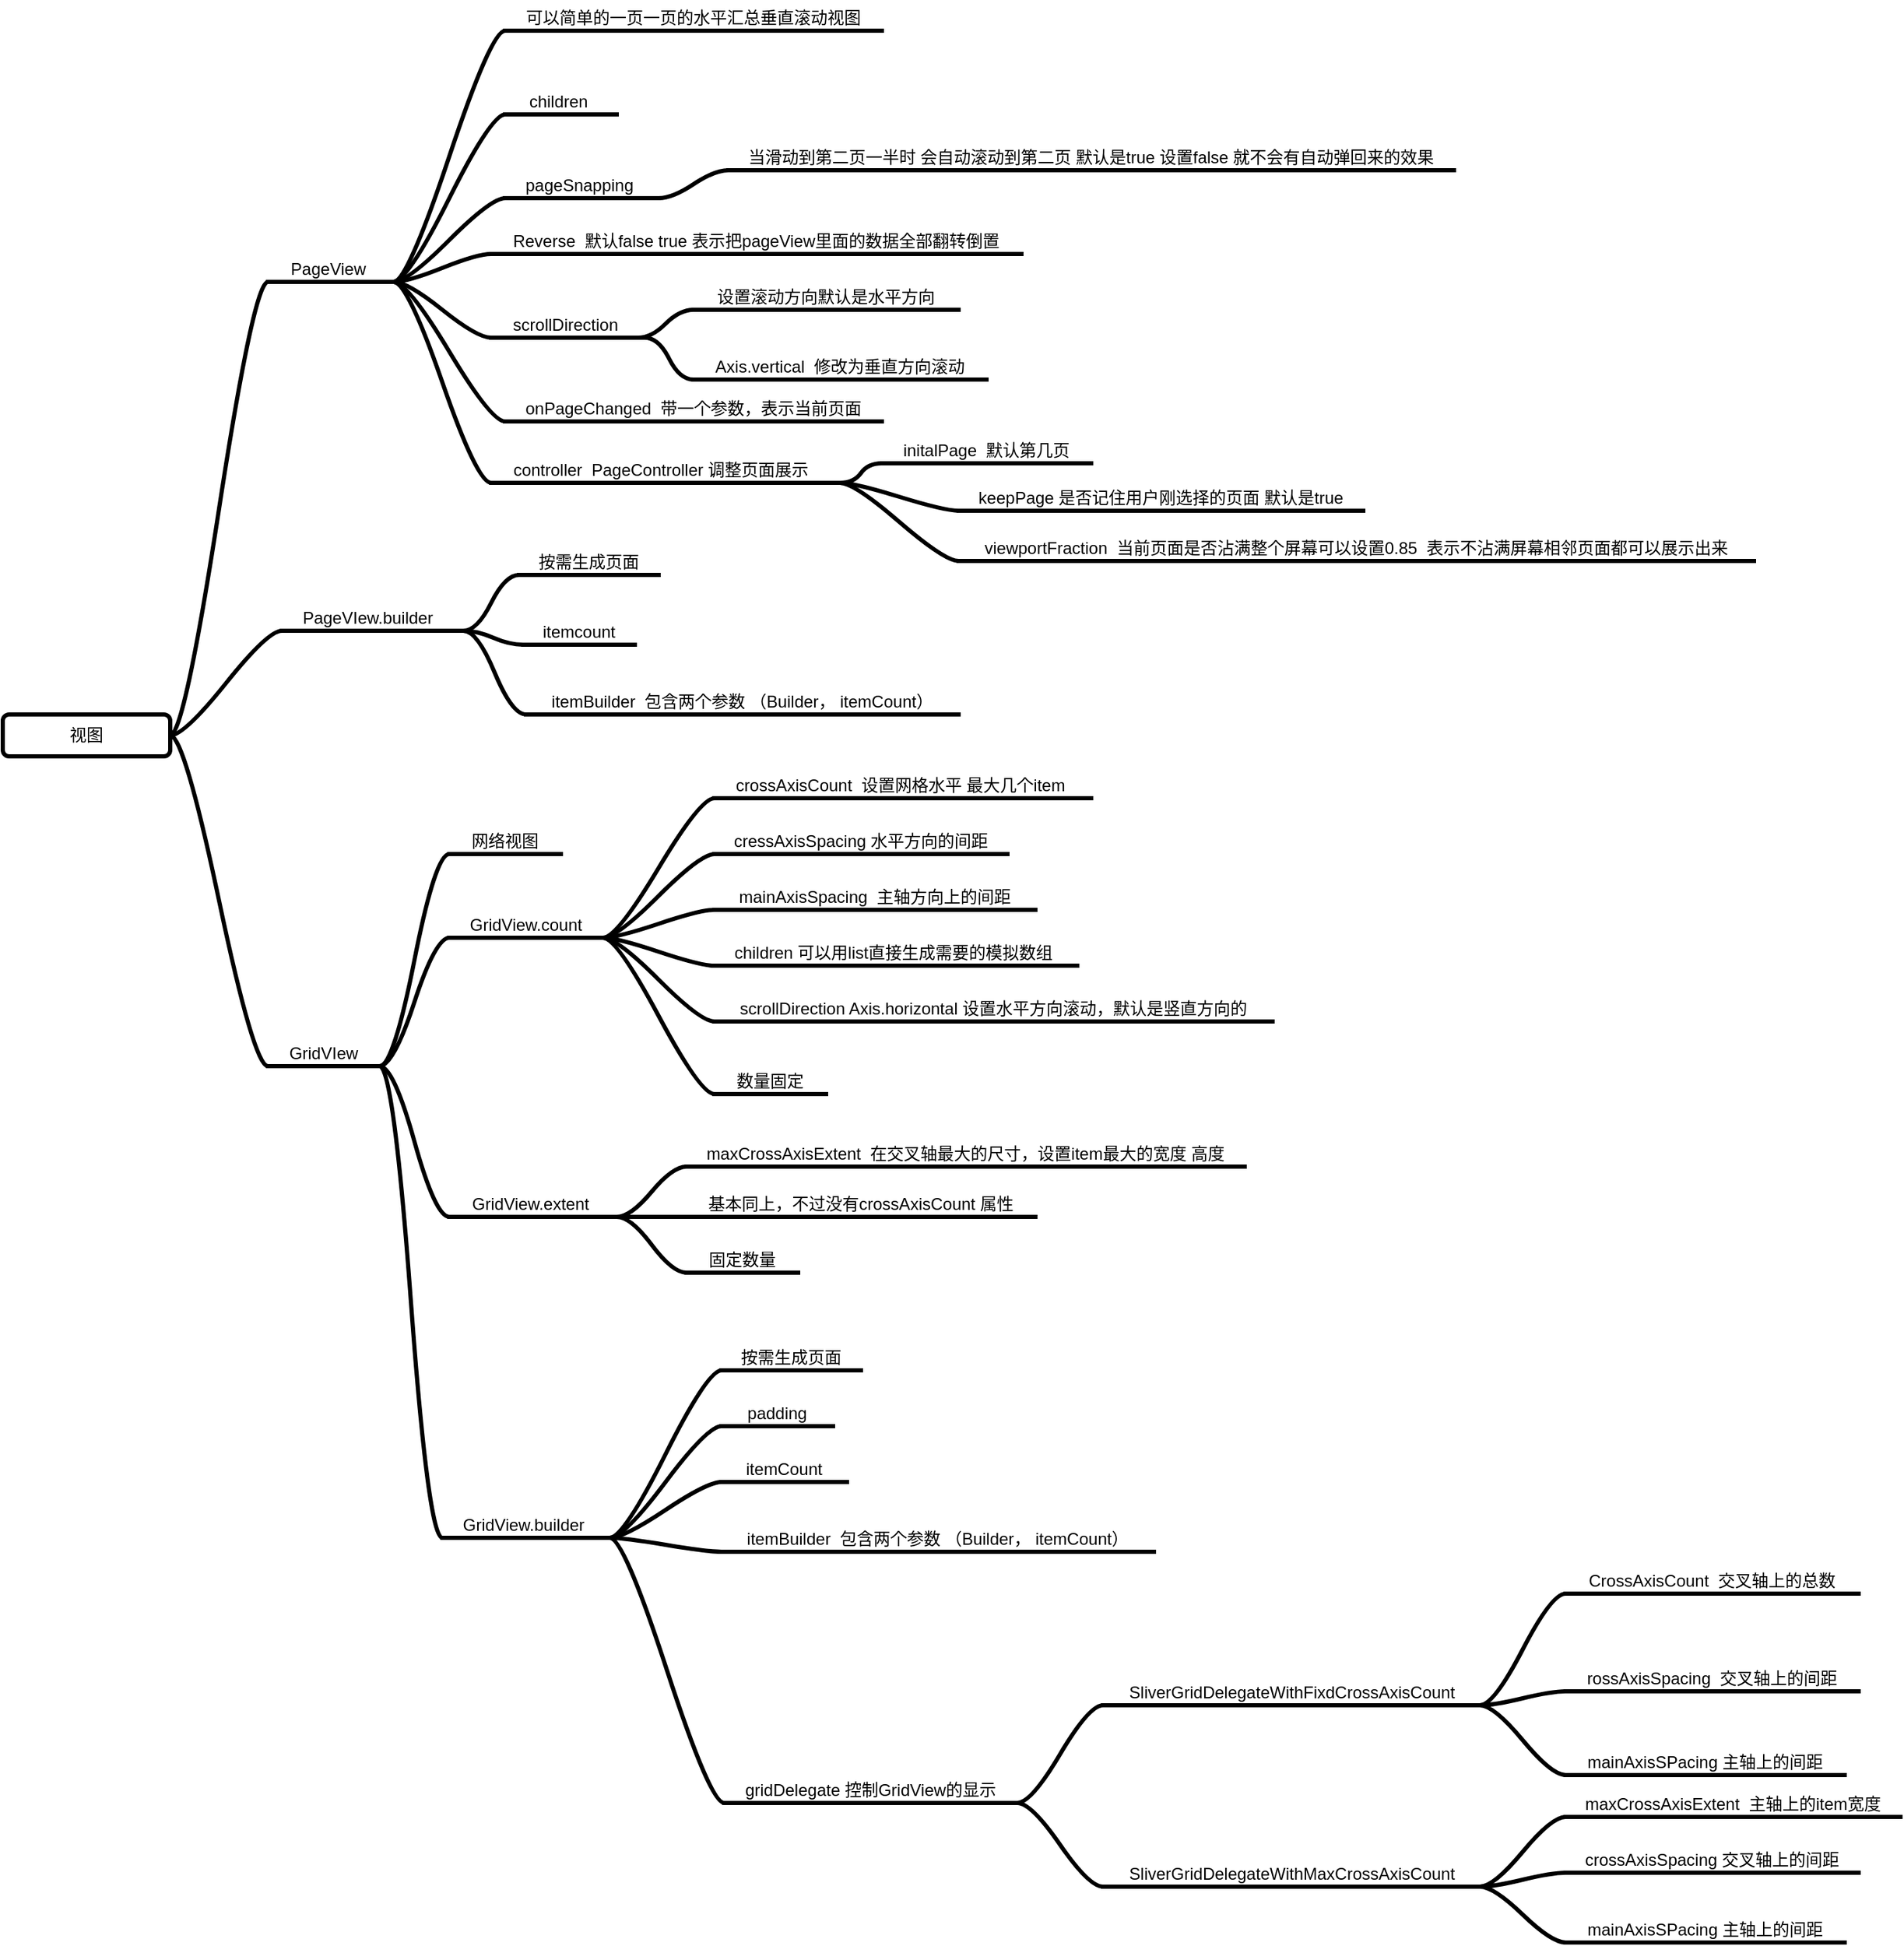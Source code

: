 <mxfile version="11.3.0" type="device" pages="1"><diagram id="QxEwaas4gCNABGTsim_r" name="第 1 页"><mxGraphModel dx="772" dy="566" grid="1" gridSize="10" guides="1" tooltips="1" connect="1" arrows="1" fold="1" page="1" pageScale="1" pageWidth="827" pageHeight="1169" math="0" shadow="0"><root><mxCell id="0"/><mxCell id="1" parent="0"/><mxCell id="By_HrOkQDLxrkVYvBaQI-1" value="视图" style="rounded=1;whiteSpace=wrap;html=1;strokeWidth=3;" vertex="1" parent="1"><mxGeometry x="40" y="760" width="120" height="30" as="geometry"/></mxCell><mxCell id="By_HrOkQDLxrkVYvBaQI-2" value="PageView&amp;nbsp;" style="whiteSpace=wrap;html=1;shape=partialRectangle;top=0;left=0;bottom=1;right=0;points=[[0,1],[1,1]];strokeColor=#000000;fillColor=none;align=center;verticalAlign=bottom;routingCenterY=0.5;snapToPoint=1;container=1;recursiveResize=0;autosize=1;treeFolding=1;treeMoving=1;strokeWidth=3;" vertex="1" parent="1"><mxGeometry x="230" y="430" width="90" height="20" as="geometry"/></mxCell><mxCell id="By_HrOkQDLxrkVYvBaQI-3" value="" style="edgeStyle=entityRelationEdgeStyle;startArrow=none;endArrow=none;segment=10;curved=1;exitX=1;exitY=0.5;exitDx=0;exitDy=0;strokeWidth=3;" edge="1" target="By_HrOkQDLxrkVYvBaQI-2" parent="1" source="By_HrOkQDLxrkVYvBaQI-1"><mxGeometry relative="1" as="geometry"><mxPoint x="190" y="560" as="sourcePoint"/></mxGeometry></mxCell><mxCell id="By_HrOkQDLxrkVYvBaQI-4" value="PageVIew.builder&amp;nbsp;&amp;nbsp;" style="whiteSpace=wrap;html=1;shape=partialRectangle;top=0;left=0;bottom=1;right=0;points=[[0,1],[1,1]];strokeColor=#000000;fillColor=none;align=center;verticalAlign=bottom;routingCenterY=0.5;snapToPoint=1;container=1;recursiveResize=0;autosize=1;treeFolding=1;treeMoving=1;strokeWidth=3;" vertex="1" parent="1"><mxGeometry x="240" y="680" width="130" height="20" as="geometry"/></mxCell><mxCell id="By_HrOkQDLxrkVYvBaQI-5" value="" style="edgeStyle=entityRelationEdgeStyle;startArrow=none;endArrow=none;segment=10;curved=1;exitX=1;exitY=0.5;exitDx=0;exitDy=0;strokeWidth=3;" edge="1" target="By_HrOkQDLxrkVYvBaQI-4" parent="1" source="By_HrOkQDLxrkVYvBaQI-1"><mxGeometry relative="1" as="geometry"><mxPoint x="190" y="624" as="sourcePoint"/></mxGeometry></mxCell><mxCell id="By_HrOkQDLxrkVYvBaQI-12" value="GridVIew" style="whiteSpace=wrap;html=1;shape=partialRectangle;top=0;left=0;bottom=1;right=0;points=[[0,1],[1,1]];strokeColor=#000000;fillColor=none;align=center;verticalAlign=bottom;routingCenterY=0.5;snapToPoint=1;container=1;recursiveResize=0;autosize=1;treeFolding=1;treeMoving=1;strokeWidth=3;" vertex="1" parent="1"><mxGeometry x="230" y="992" width="80" height="20" as="geometry"/></mxCell><mxCell id="By_HrOkQDLxrkVYvBaQI-13" value="" style="edgeStyle=entityRelationEdgeStyle;startArrow=none;endArrow=none;segment=10;curved=1;exitX=1;exitY=0.5;exitDx=0;exitDy=0;strokeWidth=3;" edge="1" target="By_HrOkQDLxrkVYvBaQI-12" parent="1" source="By_HrOkQDLxrkVYvBaQI-1"><mxGeometry relative="1" as="geometry"><mxPoint x="190" y="870" as="sourcePoint"/></mxGeometry></mxCell><mxCell id="By_HrOkQDLxrkVYvBaQI-18" value="可以简单的一页一页的水平汇总垂直滚动视图" style="whiteSpace=wrap;html=1;shape=partialRectangle;top=0;left=0;bottom=1;right=0;points=[[0,1],[1,1]];strokeColor=#000000;fillColor=none;align=center;verticalAlign=bottom;routingCenterY=0.5;snapToPoint=1;container=1;recursiveResize=0;autosize=1;treeFolding=1;treeMoving=1;strokeWidth=3;" vertex="1" parent="1"><mxGeometry x="400" y="250" width="270" height="20" as="geometry"/></mxCell><mxCell id="By_HrOkQDLxrkVYvBaQI-19" value="" style="edgeStyle=entityRelationEdgeStyle;startArrow=none;endArrow=none;segment=10;curved=1;exitX=1;exitY=1;exitDx=0;exitDy=0;strokeWidth=3;" edge="1" target="By_HrOkQDLxrkVYvBaQI-18" parent="1" source="By_HrOkQDLxrkVYvBaQI-2"><mxGeometry relative="1" as="geometry"><mxPoint x="360" y="290" as="sourcePoint"/></mxGeometry></mxCell><mxCell id="By_HrOkQDLxrkVYvBaQI-20" value="children&amp;nbsp;" style="whiteSpace=wrap;html=1;shape=partialRectangle;top=0;left=0;bottom=1;right=0;points=[[0,1],[1,1]];strokeColor=#000000;fillColor=none;align=center;verticalAlign=bottom;routingCenterY=0.5;snapToPoint=1;container=1;recursiveResize=0;autosize=1;treeFolding=1;treeMoving=1;strokeWidth=3;" vertex="1" parent="1"><mxGeometry x="400" y="310" width="80" height="20" as="geometry"/></mxCell><mxCell id="By_HrOkQDLxrkVYvBaQI-21" value="" style="edgeStyle=entityRelationEdgeStyle;startArrow=none;endArrow=none;segment=10;curved=1;exitX=1;exitY=1;exitDx=0;exitDy=0;strokeWidth=3;" edge="1" target="By_HrOkQDLxrkVYvBaQI-20" parent="1" source="By_HrOkQDLxrkVYvBaQI-2"><mxGeometry relative="1" as="geometry"><mxPoint x="360" y="350" as="sourcePoint"/></mxGeometry></mxCell><mxCell id="By_HrOkQDLxrkVYvBaQI-22" value="pageSnapping&amp;nbsp;" style="whiteSpace=wrap;html=1;shape=partialRectangle;top=0;left=0;bottom=1;right=0;points=[[0,1],[1,1]];strokeColor=#000000;fillColor=none;align=center;verticalAlign=bottom;routingCenterY=0.5;snapToPoint=1;container=1;recursiveResize=0;autosize=1;treeFolding=1;treeMoving=1;strokeWidth=3;" vertex="1" parent="1"><mxGeometry x="400" y="370" width="110" height="20" as="geometry"/></mxCell><mxCell id="By_HrOkQDLxrkVYvBaQI-23" value="" style="edgeStyle=entityRelationEdgeStyle;startArrow=none;endArrow=none;segment=10;curved=1;exitX=1;exitY=1;exitDx=0;exitDy=0;strokeWidth=3;" edge="1" target="By_HrOkQDLxrkVYvBaQI-22" parent="1" source="By_HrOkQDLxrkVYvBaQI-2"><mxGeometry relative="1" as="geometry"><mxPoint x="360" y="410" as="sourcePoint"/></mxGeometry></mxCell><mxCell id="By_HrOkQDLxrkVYvBaQI-24" value="scrollDirection&amp;nbsp;" style="whiteSpace=wrap;html=1;shape=partialRectangle;top=0;left=0;bottom=1;right=0;points=[[0,1],[1,1]];strokeColor=#000000;fillColor=none;align=center;verticalAlign=bottom;routingCenterY=0.5;snapToPoint=1;container=1;recursiveResize=0;autosize=1;treeFolding=1;treeMoving=1;strokeWidth=3;" vertex="1" parent="1"><mxGeometry x="390" y="470" width="110" height="20" as="geometry"/></mxCell><mxCell id="By_HrOkQDLxrkVYvBaQI-25" value="" style="edgeStyle=entityRelationEdgeStyle;startArrow=none;endArrow=none;segment=10;curved=1;exitX=1;exitY=1;exitDx=0;exitDy=0;strokeWidth=3;" edge="1" target="By_HrOkQDLxrkVYvBaQI-24" parent="1" source="By_HrOkQDLxrkVYvBaQI-2"><mxGeometry relative="1" as="geometry"><mxPoint x="360" y="480" as="sourcePoint"/></mxGeometry></mxCell><mxCell id="By_HrOkQDLxrkVYvBaQI-26" value="onPageChanged&amp;nbsp; 带一个参数，表示当前页面" style="whiteSpace=wrap;html=1;shape=partialRectangle;top=0;left=0;bottom=1;right=0;points=[[0,1],[1,1]];strokeColor=#000000;fillColor=none;align=center;verticalAlign=bottom;routingCenterY=0.5;snapToPoint=1;container=1;recursiveResize=0;autosize=1;treeFolding=1;treeMoving=1;strokeWidth=3;" vertex="1" parent="1"><mxGeometry x="400" y="530" width="270" height="20" as="geometry"/></mxCell><mxCell id="By_HrOkQDLxrkVYvBaQI-27" value="" style="edgeStyle=entityRelationEdgeStyle;startArrow=none;endArrow=none;segment=10;curved=1;exitX=1;exitY=1;exitDx=0;exitDy=0;strokeWidth=3;" edge="1" target="By_HrOkQDLxrkVYvBaQI-26" parent="1" source="By_HrOkQDLxrkVYvBaQI-2"><mxGeometry relative="1" as="geometry"><mxPoint x="360" y="540" as="sourcePoint"/></mxGeometry></mxCell><mxCell id="By_HrOkQDLxrkVYvBaQI-28" value="Reverse&amp;nbsp; 默认false true 表示把pageView里面的数据全部翻转倒置" style="whiteSpace=wrap;html=1;shape=partialRectangle;top=0;left=0;bottom=1;right=0;points=[[0,1],[1,1]];strokeColor=#000000;fillColor=none;align=center;verticalAlign=bottom;routingCenterY=0.5;snapToPoint=1;container=1;recursiveResize=0;autosize=1;treeFolding=1;treeMoving=1;strokeWidth=3;" vertex="1" parent="1"><mxGeometry x="390" y="410" width="380" height="20" as="geometry"/></mxCell><mxCell id="By_HrOkQDLxrkVYvBaQI-29" value="" style="edgeStyle=entityRelationEdgeStyle;startArrow=none;endArrow=none;segment=10;curved=1;exitX=1;exitY=1;exitDx=0;exitDy=0;strokeWidth=3;" edge="1" target="By_HrOkQDLxrkVYvBaQI-28" parent="1" source="By_HrOkQDLxrkVYvBaQI-2"><mxGeometry relative="1" as="geometry"><mxPoint x="350" y="450" as="sourcePoint"/></mxGeometry></mxCell><mxCell id="By_HrOkQDLxrkVYvBaQI-30" value="controller&amp;nbsp; PageController 调整页面展示&amp;nbsp;&amp;nbsp;" style="whiteSpace=wrap;html=1;shape=partialRectangle;top=0;left=0;bottom=1;right=0;points=[[0,1],[1,1]];strokeColor=#000000;fillColor=none;align=center;verticalAlign=bottom;routingCenterY=0.5;snapToPoint=1;container=1;recursiveResize=0;autosize=1;treeFolding=1;treeMoving=1;strokeWidth=3;" vertex="1" parent="1"><mxGeometry x="390" y="574" width="250" height="20" as="geometry"/></mxCell><mxCell id="By_HrOkQDLxrkVYvBaQI-31" value="" style="edgeStyle=entityRelationEdgeStyle;startArrow=none;endArrow=none;segment=10;curved=1;exitX=1;exitY=1;exitDx=0;exitDy=0;strokeWidth=3;" edge="1" target="By_HrOkQDLxrkVYvBaQI-30" parent="1" source="By_HrOkQDLxrkVYvBaQI-2"><mxGeometry relative="1" as="geometry"><mxPoint x="350" y="600" as="sourcePoint"/></mxGeometry></mxCell><mxCell id="By_HrOkQDLxrkVYvBaQI-32" value="当滑动到第二页一半时 会自动滚动到第二页 默认是true 设置false 就不会有自动弹回来的效果" style="whiteSpace=wrap;html=1;shape=partialRectangle;top=0;left=0;bottom=1;right=0;points=[[0,1],[1,1]];strokeColor=#000000;fillColor=none;align=center;verticalAlign=bottom;routingCenterY=0.5;snapToPoint=1;container=1;recursiveResize=0;autosize=1;treeFolding=1;treeMoving=1;strokeWidth=3;" vertex="1" parent="1"><mxGeometry x="560" y="350" width="520" height="20" as="geometry"/></mxCell><mxCell id="By_HrOkQDLxrkVYvBaQI-33" value="" style="edgeStyle=entityRelationEdgeStyle;startArrow=none;endArrow=none;segment=10;curved=1;exitX=1;exitY=1;exitDx=0;exitDy=0;strokeWidth=3;" edge="1" target="By_HrOkQDLxrkVYvBaQI-32" parent="1" source="By_HrOkQDLxrkVYvBaQI-22"><mxGeometry relative="1" as="geometry"><mxPoint x="520" y="390" as="sourcePoint"/></mxGeometry></mxCell><mxCell id="By_HrOkQDLxrkVYvBaQI-34" value="设置滚动方向默认是水平方向" style="whiteSpace=wrap;html=1;shape=partialRectangle;top=0;left=0;bottom=1;right=0;points=[[0,1],[1,1]];strokeColor=#000000;fillColor=none;align=center;verticalAlign=bottom;routingCenterY=0.5;snapToPoint=1;container=1;recursiveResize=0;autosize=1;treeFolding=1;treeMoving=1;strokeWidth=3;" vertex="1" parent="1"><mxGeometry x="535" y="450" width="190" height="20" as="geometry"/></mxCell><mxCell id="By_HrOkQDLxrkVYvBaQI-35" value="" style="edgeStyle=entityRelationEdgeStyle;startArrow=none;endArrow=none;segment=10;curved=1;strokeWidth=3;" edge="1" target="By_HrOkQDLxrkVYvBaQI-34" parent="1"><mxGeometry relative="1" as="geometry"><mxPoint x="495" y="490" as="sourcePoint"/></mxGeometry></mxCell><mxCell id="By_HrOkQDLxrkVYvBaQI-36" value="Axis.vertical&amp;nbsp; 修改为垂直方向滚动" style="whiteSpace=wrap;html=1;shape=partialRectangle;top=0;left=0;bottom=1;right=0;points=[[0,1],[1,1]];strokeColor=#000000;fillColor=none;align=center;verticalAlign=bottom;routingCenterY=0.5;snapToPoint=1;container=1;recursiveResize=0;autosize=1;treeFolding=1;treeMoving=1;strokeWidth=3;" vertex="1" parent="1"><mxGeometry x="535" y="500" width="210" height="20" as="geometry"/></mxCell><mxCell id="By_HrOkQDLxrkVYvBaQI-37" value="" style="edgeStyle=entityRelationEdgeStyle;startArrow=none;endArrow=none;segment=10;curved=1;exitX=1;exitY=1;exitDx=0;exitDy=0;strokeWidth=3;" edge="1" target="By_HrOkQDLxrkVYvBaQI-36" parent="1" source="By_HrOkQDLxrkVYvBaQI-24"><mxGeometry relative="1" as="geometry"><mxPoint x="495" y="540" as="sourcePoint"/></mxGeometry></mxCell><mxCell id="By_HrOkQDLxrkVYvBaQI-38" value="initalPage&amp;nbsp; 默认第几页" style="whiteSpace=wrap;html=1;shape=partialRectangle;top=0;left=0;bottom=1;right=0;points=[[0,1],[1,1]];strokeColor=#000000;fillColor=none;align=center;verticalAlign=bottom;routingCenterY=0.5;snapToPoint=1;container=1;recursiveResize=0;autosize=1;treeFolding=1;treeMoving=1;strokeWidth=3;" vertex="1" parent="1"><mxGeometry x="670" y="560" width="150" height="20" as="geometry"/></mxCell><mxCell id="By_HrOkQDLxrkVYvBaQI-39" value="" style="edgeStyle=entityRelationEdgeStyle;startArrow=none;endArrow=none;segment=10;curved=1;exitX=1;exitY=1;exitDx=0;exitDy=0;strokeWidth=3;" edge="1" target="By_HrOkQDLxrkVYvBaQI-38" parent="1" source="By_HrOkQDLxrkVYvBaQI-30"><mxGeometry relative="1" as="geometry"><mxPoint x="630" y="600" as="sourcePoint"/></mxGeometry></mxCell><mxCell id="By_HrOkQDLxrkVYvBaQI-40" value="keepPage 是否记住用户刚选择的页面 默认是true" style="whiteSpace=wrap;html=1;shape=partialRectangle;top=0;left=0;bottom=1;right=0;points=[[0,1],[1,1]];strokeColor=#000000;fillColor=none;align=center;verticalAlign=bottom;routingCenterY=0.5;snapToPoint=1;container=1;recursiveResize=0;autosize=1;treeFolding=1;treeMoving=1;strokeWidth=3;" vertex="1" parent="1"><mxGeometry x="725" y="594" width="290" height="20" as="geometry"/></mxCell><mxCell id="By_HrOkQDLxrkVYvBaQI-41" value="" style="edgeStyle=entityRelationEdgeStyle;startArrow=none;endArrow=none;segment=10;curved=1;exitX=1;exitY=1;exitDx=0;exitDy=0;strokeWidth=3;" edge="1" target="By_HrOkQDLxrkVYvBaQI-40" parent="1" source="By_HrOkQDLxrkVYvBaQI-30"><mxGeometry relative="1" as="geometry"><mxPoint x="685" y="644" as="sourcePoint"/></mxGeometry></mxCell><mxCell id="By_HrOkQDLxrkVYvBaQI-42" value="viewportFraction&amp;nbsp; 当前页面是否沾满整个屏幕可以设置0.85&amp;nbsp; 表示不沾满屏幕相邻页面都可以展示出来" style="whiteSpace=wrap;html=1;shape=partialRectangle;top=0;left=0;bottom=1;right=0;points=[[0,1],[1,1]];strokeColor=#000000;fillColor=none;align=center;verticalAlign=bottom;routingCenterY=0.5;snapToPoint=1;container=1;recursiveResize=0;autosize=1;treeFolding=1;treeMoving=1;strokeWidth=3;" vertex="1" parent="1"><mxGeometry x="725" y="630" width="570" height="20" as="geometry"/></mxCell><mxCell id="By_HrOkQDLxrkVYvBaQI-43" value="" style="edgeStyle=entityRelationEdgeStyle;startArrow=none;endArrow=none;segment=10;curved=1;exitX=1;exitY=1;exitDx=0;exitDy=0;strokeWidth=3;" edge="1" target="By_HrOkQDLxrkVYvBaQI-42" parent="1" source="By_HrOkQDLxrkVYvBaQI-30"><mxGeometry relative="1" as="geometry"><mxPoint x="685" y="688" as="sourcePoint"/></mxGeometry></mxCell><mxCell id="By_HrOkQDLxrkVYvBaQI-44" value="按需生成页面" style="whiteSpace=wrap;html=1;shape=partialRectangle;top=0;left=0;bottom=1;right=0;points=[[0,1],[1,1]];strokeColor=#000000;fillColor=none;align=center;verticalAlign=bottom;routingCenterY=0.5;snapToPoint=1;container=1;recursiveResize=0;autosize=1;treeFolding=1;treeMoving=1;strokeWidth=3;" vertex="1" parent="1"><mxGeometry x="410" y="640" width="100" height="20" as="geometry"/></mxCell><mxCell id="By_HrOkQDLxrkVYvBaQI-45" value="" style="edgeStyle=entityRelationEdgeStyle;startArrow=none;endArrow=none;segment=10;curved=1;exitX=1;exitY=1;exitDx=0;exitDy=0;strokeWidth=3;" edge="1" target="By_HrOkQDLxrkVYvBaQI-44" parent="1" source="By_HrOkQDLxrkVYvBaQI-4"><mxGeometry relative="1" as="geometry"><mxPoint x="365" y="680" as="sourcePoint"/></mxGeometry></mxCell><mxCell id="By_HrOkQDLxrkVYvBaQI-46" value="itemcount" style="whiteSpace=wrap;html=1;shape=partialRectangle;top=0;left=0;bottom=1;right=0;points=[[0,1],[1,1]];strokeColor=#000000;fillColor=none;align=center;verticalAlign=bottom;routingCenterY=0.5;snapToPoint=1;container=1;recursiveResize=0;autosize=1;treeFolding=1;treeMoving=1;strokeWidth=3;" vertex="1" parent="1"><mxGeometry x="413" y="690" width="80" height="20" as="geometry"/></mxCell><mxCell id="By_HrOkQDLxrkVYvBaQI-47" value="" style="edgeStyle=entityRelationEdgeStyle;startArrow=none;endArrow=none;segment=10;curved=1;exitX=1;exitY=1;exitDx=0;exitDy=0;strokeWidth=3;" edge="1" target="By_HrOkQDLxrkVYvBaQI-46" parent="1" source="By_HrOkQDLxrkVYvBaQI-4"><mxGeometry relative="1" as="geometry"><mxPoint x="373" y="730" as="sourcePoint"/></mxGeometry></mxCell><mxCell id="By_HrOkQDLxrkVYvBaQI-48" value="itemBuilder&amp;nbsp; 包含两个参数 （Builder， itemCount）" style="whiteSpace=wrap;html=1;shape=partialRectangle;top=0;left=0;bottom=1;right=0;points=[[0,1],[1,1]];strokeColor=#000000;fillColor=none;align=center;verticalAlign=bottom;routingCenterY=0.5;snapToPoint=1;container=1;recursiveResize=0;autosize=1;treeFolding=1;treeMoving=1;strokeWidth=3;" vertex="1" parent="1"><mxGeometry x="415" y="740" width="310" height="20" as="geometry"/></mxCell><mxCell id="By_HrOkQDLxrkVYvBaQI-49" value="" style="edgeStyle=entityRelationEdgeStyle;startArrow=none;endArrow=none;segment=10;curved=1;exitX=1;exitY=1;exitDx=0;exitDy=0;strokeWidth=3;" edge="1" target="By_HrOkQDLxrkVYvBaQI-48" parent="1" source="By_HrOkQDLxrkVYvBaQI-4"><mxGeometry relative="1" as="geometry"><mxPoint x="375" y="780" as="sourcePoint"/></mxGeometry></mxCell><mxCell id="By_HrOkQDLxrkVYvBaQI-52" value="网络视图" style="whiteSpace=wrap;html=1;shape=partialRectangle;top=0;left=0;bottom=1;right=0;points=[[0,1],[1,1]];strokeColor=#000000;fillColor=none;align=center;verticalAlign=bottom;routingCenterY=0.5;snapToPoint=1;container=1;recursiveResize=0;autosize=1;treeFolding=1;treeMoving=1;strokeWidth=3;" vertex="1" parent="1"><mxGeometry x="360" y="840" width="80" height="20" as="geometry"/></mxCell><mxCell id="By_HrOkQDLxrkVYvBaQI-53" value="" style="edgeStyle=entityRelationEdgeStyle;startArrow=none;endArrow=none;segment=10;curved=1;exitX=1;exitY=1;exitDx=0;exitDy=0;strokeWidth=3;" edge="1" target="By_HrOkQDLxrkVYvBaQI-52" parent="1" source="By_HrOkQDLxrkVYvBaQI-12"><mxGeometry relative="1" as="geometry"><mxPoint x="320" y="935" as="sourcePoint"/></mxGeometry></mxCell><mxCell id="By_HrOkQDLxrkVYvBaQI-54" value="GridView.count" style="whiteSpace=wrap;html=1;shape=partialRectangle;top=0;left=0;bottom=1;right=0;points=[[0,1],[1,1]];strokeColor=#000000;fillColor=none;align=center;verticalAlign=bottom;routingCenterY=0.5;snapToPoint=1;container=1;recursiveResize=0;autosize=1;treeFolding=1;treeMoving=1;strokeWidth=3;" vertex="1" parent="1"><mxGeometry x="360" y="900" width="110" height="20" as="geometry"/></mxCell><mxCell id="By_HrOkQDLxrkVYvBaQI-55" value="" style="edgeStyle=entityRelationEdgeStyle;startArrow=none;endArrow=none;segment=10;curved=1;exitX=1;exitY=1;exitDx=0;exitDy=0;strokeWidth=3;" edge="1" target="By_HrOkQDLxrkVYvBaQI-54" parent="1" source="By_HrOkQDLxrkVYvBaQI-12"><mxGeometry relative="1" as="geometry"><mxPoint x="320" y="995" as="sourcePoint"/></mxGeometry></mxCell><mxCell id="By_HrOkQDLxrkVYvBaQI-56" value="GridView.extent&amp;nbsp;" style="whiteSpace=wrap;html=1;shape=partialRectangle;top=0;left=0;bottom=1;right=0;points=[[0,1],[1,1]];strokeColor=#000000;fillColor=none;align=center;verticalAlign=bottom;routingCenterY=0.5;snapToPoint=1;container=1;recursiveResize=0;autosize=1;treeFolding=1;treeMoving=1;strokeWidth=3;" vertex="1" parent="1"><mxGeometry x="360" y="1100" width="120" height="20" as="geometry"/></mxCell><mxCell id="By_HrOkQDLxrkVYvBaQI-57" value="" style="edgeStyle=entityRelationEdgeStyle;startArrow=none;endArrow=none;segment=10;curved=1;exitX=1;exitY=1;exitDx=0;exitDy=0;strokeWidth=3;" edge="1" target="By_HrOkQDLxrkVYvBaQI-56" parent="1" source="By_HrOkQDLxrkVYvBaQI-12"><mxGeometry relative="1" as="geometry"><mxPoint x="320" y="1045" as="sourcePoint"/></mxGeometry></mxCell><mxCell id="By_HrOkQDLxrkVYvBaQI-58" value="GridView.builder&amp;nbsp;" style="whiteSpace=wrap;html=1;shape=partialRectangle;top=0;left=0;bottom=1;right=0;points=[[0,1],[1,1]];strokeColor=#000000;fillColor=none;align=center;verticalAlign=bottom;routingCenterY=0.5;snapToPoint=1;container=1;recursiveResize=0;autosize=1;treeFolding=1;treeMoving=1;strokeWidth=3;" vertex="1" parent="1"><mxGeometry x="355" y="1330" width="120" height="20" as="geometry"/></mxCell><mxCell id="By_HrOkQDLxrkVYvBaQI-59" value="" style="edgeStyle=entityRelationEdgeStyle;startArrow=none;endArrow=none;segment=10;curved=1;exitX=1;exitY=1;exitDx=0;exitDy=0;strokeWidth=3;" edge="1" target="By_HrOkQDLxrkVYvBaQI-58" parent="1" source="By_HrOkQDLxrkVYvBaQI-12"><mxGeometry relative="1" as="geometry"><mxPoint x="320" y="1085" as="sourcePoint"/></mxGeometry></mxCell><mxCell id="By_HrOkQDLxrkVYvBaQI-64" value="crossAxisCount&amp;nbsp; 设置网格水平 最大几个item&amp;nbsp;" style="whiteSpace=wrap;html=1;shape=partialRectangle;top=0;left=0;bottom=1;right=0;points=[[0,1],[1,1]];strokeColor=#000000;fillColor=none;align=center;verticalAlign=bottom;routingCenterY=0.5;snapToPoint=1;container=1;recursiveResize=0;autosize=1;treeFolding=1;treeMoving=1;strokeWidth=3;" vertex="1" parent="1"><mxGeometry x="550" y="800" width="270" height="20" as="geometry"/></mxCell><mxCell id="By_HrOkQDLxrkVYvBaQI-65" value="" style="edgeStyle=entityRelationEdgeStyle;startArrow=none;endArrow=none;segment=10;curved=1;exitX=1;exitY=1;exitDx=0;exitDy=0;strokeWidth=3;" edge="1" target="By_HrOkQDLxrkVYvBaQI-64" parent="1" source="By_HrOkQDLxrkVYvBaQI-54"><mxGeometry relative="1" as="geometry"><mxPoint x="475" y="840" as="sourcePoint"/></mxGeometry></mxCell><mxCell id="By_HrOkQDLxrkVYvBaQI-66" value="cressAxisSpacing 水平方向的间距" style="whiteSpace=wrap;html=1;shape=partialRectangle;top=0;left=0;bottom=1;right=0;points=[[0,1],[1,1]];strokeColor=#000000;fillColor=none;align=center;verticalAlign=bottom;routingCenterY=0.5;snapToPoint=1;container=1;recursiveResize=0;autosize=1;treeFolding=1;treeMoving=1;strokeWidth=3;" vertex="1" parent="1"><mxGeometry x="550" y="840" width="210" height="20" as="geometry"/></mxCell><mxCell id="By_HrOkQDLxrkVYvBaQI-67" value="" style="edgeStyle=entityRelationEdgeStyle;startArrow=none;endArrow=none;segment=10;curved=1;exitX=1;exitY=1;exitDx=0;exitDy=0;strokeWidth=3;" edge="1" target="By_HrOkQDLxrkVYvBaQI-66" parent="1" source="By_HrOkQDLxrkVYvBaQI-54"><mxGeometry relative="1" as="geometry"><mxPoint x="475" y="880" as="sourcePoint"/></mxGeometry></mxCell><mxCell id="By_HrOkQDLxrkVYvBaQI-68" value="mainAxisSpacing&amp;nbsp; 主轴方向上的间距" style="whiteSpace=wrap;html=1;shape=partialRectangle;top=0;left=0;bottom=1;right=0;points=[[0,1],[1,1]];strokeColor=#000000;fillColor=none;align=center;verticalAlign=bottom;routingCenterY=0.5;snapToPoint=1;container=1;recursiveResize=0;autosize=1;treeFolding=1;treeMoving=1;strokeWidth=3;" vertex="1" parent="1"><mxGeometry x="550" y="880" width="230" height="20" as="geometry"/></mxCell><mxCell id="By_HrOkQDLxrkVYvBaQI-69" value="" style="edgeStyle=entityRelationEdgeStyle;startArrow=none;endArrow=none;segment=10;curved=1;exitX=1;exitY=1;exitDx=0;exitDy=0;strokeWidth=3;" edge="1" target="By_HrOkQDLxrkVYvBaQI-68" parent="1" source="By_HrOkQDLxrkVYvBaQI-54"><mxGeometry relative="1" as="geometry"><mxPoint x="475" y="920" as="sourcePoint"/></mxGeometry></mxCell><mxCell id="By_HrOkQDLxrkVYvBaQI-70" value="children 可以用list直接生成需要的模拟数组&amp;nbsp;" style="whiteSpace=wrap;html=1;shape=partialRectangle;top=0;left=0;bottom=1;right=0;points=[[0,1],[1,1]];strokeColor=#000000;fillColor=none;align=center;verticalAlign=bottom;routingCenterY=0.5;snapToPoint=1;container=1;recursiveResize=0;autosize=1;treeFolding=1;treeMoving=1;strokeWidth=3;" vertex="1" parent="1"><mxGeometry x="550" y="920" width="260" height="20" as="geometry"/></mxCell><mxCell id="By_HrOkQDLxrkVYvBaQI-71" value="" style="edgeStyle=entityRelationEdgeStyle;startArrow=none;endArrow=none;segment=10;curved=1;exitX=1;exitY=1;exitDx=0;exitDy=0;strokeWidth=3;" edge="1" target="By_HrOkQDLxrkVYvBaQI-70" parent="1" source="By_HrOkQDLxrkVYvBaQI-54"><mxGeometry relative="1" as="geometry"><mxPoint x="475" y="960" as="sourcePoint"/></mxGeometry></mxCell><mxCell id="By_HrOkQDLxrkVYvBaQI-72" value="scrollDirection Axis.horizontal 设置水平方向滚动，默认是竖直方向的" style="whiteSpace=wrap;html=1;shape=partialRectangle;top=0;left=0;bottom=1;right=0;points=[[0,1],[1,1]];strokeColor=#000000;fillColor=none;align=center;verticalAlign=bottom;routingCenterY=0.5;snapToPoint=1;container=1;recursiveResize=0;autosize=1;treeFolding=1;treeMoving=1;strokeWidth=3;" vertex="1" parent="1"><mxGeometry x="550" y="960" width="400" height="20" as="geometry"/></mxCell><mxCell id="By_HrOkQDLxrkVYvBaQI-73" value="" style="edgeStyle=entityRelationEdgeStyle;startArrow=none;endArrow=none;segment=10;curved=1;exitX=1;exitY=1;exitDx=0;exitDy=0;strokeWidth=3;" edge="1" target="By_HrOkQDLxrkVYvBaQI-72" parent="1" source="By_HrOkQDLxrkVYvBaQI-54"><mxGeometry relative="1" as="geometry"><mxPoint x="475" y="1000" as="sourcePoint"/></mxGeometry></mxCell><mxCell id="By_HrOkQDLxrkVYvBaQI-74" value="数量固定" style="whiteSpace=wrap;html=1;shape=partialRectangle;top=0;left=0;bottom=1;right=0;points=[[0,1],[1,1]];strokeColor=#000000;fillColor=none;align=center;verticalAlign=bottom;routingCenterY=0.5;snapToPoint=1;container=1;recursiveResize=0;autosize=1;treeFolding=1;treeMoving=1;strokeWidth=3;" vertex="1" parent="1"><mxGeometry x="550" y="1012" width="80" height="20" as="geometry"/></mxCell><mxCell id="By_HrOkQDLxrkVYvBaQI-75" value="" style="edgeStyle=entityRelationEdgeStyle;startArrow=none;endArrow=none;segment=10;curved=1;exitX=1;exitY=1;exitDx=0;exitDy=0;strokeWidth=3;" edge="1" target="By_HrOkQDLxrkVYvBaQI-74" parent="1" source="By_HrOkQDLxrkVYvBaQI-54"><mxGeometry relative="1" as="geometry"><mxPoint x="475" y="1052" as="sourcePoint"/></mxGeometry></mxCell><mxCell id="By_HrOkQDLxrkVYvBaQI-76" value="maxCrossAxisExtent&amp;nbsp; 在交叉轴最大的尺寸，设置item最大的宽度 高度" style="whiteSpace=wrap;html=1;shape=partialRectangle;top=0;left=0;bottom=1;right=0;points=[[0,1],[1,1]];strokeColor=#000000;fillColor=none;align=center;verticalAlign=bottom;routingCenterY=0.5;snapToPoint=1;container=1;recursiveResize=0;autosize=1;treeFolding=1;treeMoving=1;strokeWidth=3;" vertex="1" parent="1"><mxGeometry x="530" y="1064" width="400" height="20" as="geometry"/></mxCell><mxCell id="By_HrOkQDLxrkVYvBaQI-77" value="" style="edgeStyle=entityRelationEdgeStyle;startArrow=none;endArrow=none;segment=10;curved=1;exitX=1;exitY=1;exitDx=0;exitDy=0;strokeWidth=3;" edge="1" target="By_HrOkQDLxrkVYvBaQI-76" parent="1" source="By_HrOkQDLxrkVYvBaQI-56"><mxGeometry relative="1" as="geometry"><mxPoint x="490" y="1104" as="sourcePoint"/></mxGeometry></mxCell><mxCell id="By_HrOkQDLxrkVYvBaQI-78" value="基本同上，不过没有crossAxisCount 属性" style="whiteSpace=wrap;html=1;shape=partialRectangle;top=0;left=0;bottom=1;right=0;points=[[0,1],[1,1]];strokeColor=#000000;fillColor=none;align=center;verticalAlign=bottom;routingCenterY=0.5;snapToPoint=1;container=1;recursiveResize=0;autosize=1;treeFolding=1;treeMoving=1;strokeWidth=3;" vertex="1" parent="1"><mxGeometry x="530" y="1100" width="250" height="20" as="geometry"/></mxCell><mxCell id="By_HrOkQDLxrkVYvBaQI-79" value="" style="edgeStyle=entityRelationEdgeStyle;startArrow=none;endArrow=none;segment=10;curved=1;exitX=1;exitY=1;exitDx=0;exitDy=0;strokeWidth=3;" edge="1" target="By_HrOkQDLxrkVYvBaQI-78" parent="1" source="By_HrOkQDLxrkVYvBaQI-56"><mxGeometry relative="1" as="geometry"><mxPoint x="490" y="1140" as="sourcePoint"/></mxGeometry></mxCell><mxCell id="By_HrOkQDLxrkVYvBaQI-80" value="固定数量" style="whiteSpace=wrap;html=1;shape=partialRectangle;top=0;left=0;bottom=1;right=0;points=[[0,1],[1,1]];strokeColor=#000000;fillColor=none;align=center;verticalAlign=bottom;routingCenterY=0.5;snapToPoint=1;container=1;recursiveResize=0;autosize=1;treeFolding=1;treeMoving=1;strokeWidth=3;" vertex="1" parent="1"><mxGeometry x="530" y="1140" width="80" height="20" as="geometry"/></mxCell><mxCell id="By_HrOkQDLxrkVYvBaQI-81" value="" style="edgeStyle=entityRelationEdgeStyle;startArrow=none;endArrow=none;segment=10;curved=1;exitX=1;exitY=1;exitDx=0;exitDy=0;strokeWidth=3;" edge="1" target="By_HrOkQDLxrkVYvBaQI-80" parent="1" source="By_HrOkQDLxrkVYvBaQI-56"><mxGeometry relative="1" as="geometry"><mxPoint x="490" y="1180" as="sourcePoint"/></mxGeometry></mxCell><mxCell id="By_HrOkQDLxrkVYvBaQI-82" value="按需生成页面" style="whiteSpace=wrap;html=1;shape=partialRectangle;top=0;left=0;bottom=1;right=0;points=[[0,1],[1,1]];strokeColor=#000000;fillColor=none;align=center;verticalAlign=bottom;routingCenterY=0.5;snapToPoint=1;container=1;recursiveResize=0;autosize=1;treeFolding=1;treeMoving=1;strokeWidth=3;" vertex="1" parent="1"><mxGeometry x="555" y="1210" width="100" height="20" as="geometry"/></mxCell><mxCell id="By_HrOkQDLxrkVYvBaQI-83" value="" style="edgeStyle=entityRelationEdgeStyle;startArrow=none;endArrow=none;segment=10;curved=1;exitX=1;exitY=1;exitDx=0;exitDy=0;strokeWidth=3;" edge="1" target="By_HrOkQDLxrkVYvBaQI-82" parent="1" source="By_HrOkQDLxrkVYvBaQI-58"><mxGeometry relative="1" as="geometry"><mxPoint x="515" y="1250" as="sourcePoint"/></mxGeometry></mxCell><mxCell id="By_HrOkQDLxrkVYvBaQI-84" value="padding" style="whiteSpace=wrap;html=1;shape=partialRectangle;top=0;left=0;bottom=1;right=0;points=[[0,1],[1,1]];strokeColor=#000000;fillColor=none;align=center;verticalAlign=bottom;routingCenterY=0.5;snapToPoint=1;container=1;recursiveResize=0;autosize=1;treeFolding=1;treeMoving=1;strokeWidth=3;" vertex="1" parent="1"><mxGeometry x="555" y="1250" width="80" height="20" as="geometry"/></mxCell><mxCell id="By_HrOkQDLxrkVYvBaQI-85" value="" style="edgeStyle=entityRelationEdgeStyle;startArrow=none;endArrow=none;segment=10;curved=1;exitX=1;exitY=1;exitDx=0;exitDy=0;strokeWidth=3;" edge="1" target="By_HrOkQDLxrkVYvBaQI-84" parent="1" source="By_HrOkQDLxrkVYvBaQI-58"><mxGeometry relative="1" as="geometry"><mxPoint x="515" y="1290" as="sourcePoint"/></mxGeometry></mxCell><mxCell id="By_HrOkQDLxrkVYvBaQI-86" value="itemCount" style="whiteSpace=wrap;html=1;shape=partialRectangle;top=0;left=0;bottom=1;right=0;points=[[0,1],[1,1]];strokeColor=#000000;fillColor=none;align=center;verticalAlign=bottom;routingCenterY=0.5;snapToPoint=1;container=1;recursiveResize=0;autosize=1;treeFolding=1;treeMoving=1;strokeWidth=3;" vertex="1" parent="1"><mxGeometry x="555" y="1290" width="90" height="20" as="geometry"/></mxCell><mxCell id="By_HrOkQDLxrkVYvBaQI-87" value="" style="edgeStyle=entityRelationEdgeStyle;startArrow=none;endArrow=none;segment=10;curved=1;exitX=1;exitY=1;exitDx=0;exitDy=0;strokeWidth=3;" edge="1" target="By_HrOkQDLxrkVYvBaQI-86" parent="1" source="By_HrOkQDLxrkVYvBaQI-58"><mxGeometry relative="1" as="geometry"><mxPoint x="515" y="1330" as="sourcePoint"/></mxGeometry></mxCell><mxCell id="By_HrOkQDLxrkVYvBaQI-88" value="itemBuilder&amp;nbsp; 包含两个参数 （Builder， itemCount）" style="whiteSpace=wrap;html=1;shape=partialRectangle;top=0;left=0;bottom=1;right=0;points=[[0,1],[1,1]];strokeColor=#000000;fillColor=none;align=center;verticalAlign=bottom;routingCenterY=0.5;snapToPoint=1;container=1;recursiveResize=0;autosize=1;treeFolding=1;treeMoving=1;strokeWidth=3;" vertex="1" parent="1"><mxGeometry x="555" y="1340" width="310" height="20" as="geometry"/></mxCell><mxCell id="By_HrOkQDLxrkVYvBaQI-89" value="" style="edgeStyle=entityRelationEdgeStyle;startArrow=none;endArrow=none;segment=10;curved=1;exitX=1;exitY=1;exitDx=0;exitDy=0;strokeWidth=3;" edge="1" target="By_HrOkQDLxrkVYvBaQI-88" parent="1" source="By_HrOkQDLxrkVYvBaQI-58"><mxGeometry relative="1" as="geometry"><mxPoint x="515" y="1380" as="sourcePoint"/></mxGeometry></mxCell><mxCell id="By_HrOkQDLxrkVYvBaQI-90" value="gridDelegate 控制GridView的显示" style="whiteSpace=wrap;html=1;shape=partialRectangle;top=0;left=0;bottom=1;right=0;points=[[0,1],[1,1]];strokeColor=#000000;fillColor=none;align=center;verticalAlign=bottom;routingCenterY=0.5;snapToPoint=1;container=1;recursiveResize=0;autosize=1;treeFolding=1;treeMoving=1;strokeWidth=3;" vertex="1" parent="1"><mxGeometry x="557" y="1520" width="210" height="20" as="geometry"/></mxCell><mxCell id="By_HrOkQDLxrkVYvBaQI-91" value="" style="edgeStyle=entityRelationEdgeStyle;startArrow=none;endArrow=none;segment=10;curved=1;exitX=1;exitY=1;exitDx=0;exitDy=0;strokeWidth=3;" edge="1" target="By_HrOkQDLxrkVYvBaQI-90" parent="1" source="By_HrOkQDLxrkVYvBaQI-58"><mxGeometry relative="1" as="geometry"><mxPoint x="515" y="1430" as="sourcePoint"/></mxGeometry></mxCell><mxCell id="By_HrOkQDLxrkVYvBaQI-92" value="SliverGridDelegateWithFixdCrossAxisCount" style="whiteSpace=wrap;html=1;shape=partialRectangle;top=0;left=0;bottom=1;right=0;points=[[0,1],[1,1]];strokeColor=#000000;fillColor=none;align=center;verticalAlign=bottom;routingCenterY=0.5;snapToPoint=1;container=1;recursiveResize=0;autosize=1;treeFolding=1;treeMoving=1;strokeWidth=3;" vertex="1" parent="1"><mxGeometry x="828.5" y="1450" width="270" height="20" as="geometry"/></mxCell><mxCell id="By_HrOkQDLxrkVYvBaQI-93" value="" style="edgeStyle=entityRelationEdgeStyle;startArrow=none;endArrow=none;segment=10;curved=1;exitX=1;exitY=1;exitDx=0;exitDy=0;strokeWidth=3;" edge="1" target="By_HrOkQDLxrkVYvBaQI-92" parent="1" source="By_HrOkQDLxrkVYvBaQI-90"><mxGeometry relative="1" as="geometry"><mxPoint x="662" y="1500" as="sourcePoint"/></mxGeometry></mxCell><mxCell id="By_HrOkQDLxrkVYvBaQI-94" value="SliverGridDelegateWithMaxCrossAxisCount" style="whiteSpace=wrap;html=1;shape=partialRectangle;top=0;left=0;bottom=1;right=0;points=[[0,1],[1,1]];strokeColor=#000000;fillColor=none;align=center;verticalAlign=bottom;routingCenterY=0.5;snapToPoint=1;container=1;recursiveResize=0;autosize=1;treeFolding=1;treeMoving=1;strokeWidth=3;" vertex="1" parent="1"><mxGeometry x="828.5" y="1580" width="270" height="20" as="geometry"/></mxCell><mxCell id="By_HrOkQDLxrkVYvBaQI-95" value="" style="edgeStyle=entityRelationEdgeStyle;startArrow=none;endArrow=none;segment=10;curved=1;exitX=1;exitY=1;exitDx=0;exitDy=0;strokeWidth=3;" edge="1" target="By_HrOkQDLxrkVYvBaQI-94" parent="1" source="By_HrOkQDLxrkVYvBaQI-90"><mxGeometry relative="1" as="geometry"><mxPoint x="630" y="1500" as="sourcePoint"/></mxGeometry></mxCell><mxCell id="By_HrOkQDLxrkVYvBaQI-96" value="CrossAxisCount&amp;nbsp; 交叉轴上的总数" style="whiteSpace=wrap;html=1;shape=partialRectangle;top=0;left=0;bottom=1;right=0;points=[[0,1],[1,1]];strokeColor=#000000;fillColor=none;align=center;verticalAlign=bottom;routingCenterY=0.5;snapToPoint=1;container=1;recursiveResize=0;autosize=1;treeFolding=1;treeMoving=1;strokeWidth=3;" vertex="1" parent="1"><mxGeometry x="1160" y="1370" width="210" height="20" as="geometry"/></mxCell><mxCell id="By_HrOkQDLxrkVYvBaQI-97" value="" style="edgeStyle=entityRelationEdgeStyle;startArrow=none;endArrow=none;segment=10;curved=1;exitX=1;exitY=1;exitDx=0;exitDy=0;strokeWidth=3;" edge="1" target="By_HrOkQDLxrkVYvBaQI-96" parent="1" source="By_HrOkQDLxrkVYvBaQI-92"><mxGeometry relative="1" as="geometry"><mxPoint x="1120" y="1410" as="sourcePoint"/></mxGeometry></mxCell><mxCell id="By_HrOkQDLxrkVYvBaQI-98" value="rossAxisSpacing&amp;nbsp; 交叉轴上的间距" style="whiteSpace=wrap;html=1;shape=partialRectangle;top=0;left=0;bottom=1;right=0;points=[[0,1],[1,1]];strokeColor=#000000;fillColor=none;align=center;verticalAlign=bottom;routingCenterY=0.5;snapToPoint=1;container=1;recursiveResize=0;autosize=1;treeFolding=1;treeMoving=1;strokeWidth=3;" vertex="1" parent="1"><mxGeometry x="1160" y="1440" width="210" height="20" as="geometry"/></mxCell><mxCell id="By_HrOkQDLxrkVYvBaQI-99" value="" style="edgeStyle=entityRelationEdgeStyle;startArrow=none;endArrow=none;segment=10;curved=1;exitX=1;exitY=1;exitDx=0;exitDy=0;strokeWidth=3;" edge="1" target="By_HrOkQDLxrkVYvBaQI-98" parent="1" source="By_HrOkQDLxrkVYvBaQI-92"><mxGeometry relative="1" as="geometry"><mxPoint x="1120" y="1480" as="sourcePoint"/></mxGeometry></mxCell><mxCell id="By_HrOkQDLxrkVYvBaQI-100" value="mainAxisSPacing 主轴上的间距" style="whiteSpace=wrap;html=1;shape=partialRectangle;top=0;left=0;bottom=1;right=0;points=[[0,1],[1,1]];strokeColor=#000000;fillColor=none;align=center;verticalAlign=bottom;routingCenterY=0.5;snapToPoint=1;container=1;recursiveResize=0;autosize=1;treeFolding=1;treeMoving=1;strokeWidth=3;" vertex="1" parent="1"><mxGeometry x="1160" y="1500" width="200" height="20" as="geometry"/></mxCell><mxCell id="By_HrOkQDLxrkVYvBaQI-101" value="" style="edgeStyle=entityRelationEdgeStyle;startArrow=none;endArrow=none;segment=10;curved=1;exitX=1;exitY=1;exitDx=0;exitDy=0;strokeWidth=3;" edge="1" target="By_HrOkQDLxrkVYvBaQI-100" parent="1" source="By_HrOkQDLxrkVYvBaQI-92"><mxGeometry relative="1" as="geometry"><mxPoint x="1120" y="1540" as="sourcePoint"/></mxGeometry></mxCell><mxCell id="By_HrOkQDLxrkVYvBaQI-102" value="maxCrossAxisExtent&amp;nbsp; 主轴上的item宽度" style="whiteSpace=wrap;html=1;shape=partialRectangle;top=0;left=0;bottom=1;right=0;points=[[0,1],[1,1]];strokeColor=#000000;fillColor=none;align=center;verticalAlign=bottom;routingCenterY=0.5;snapToPoint=1;container=1;recursiveResize=0;autosize=1;treeFolding=1;treeMoving=1;strokeWidth=3;" vertex="1" parent="1"><mxGeometry x="1160" y="1530" width="240" height="20" as="geometry"/></mxCell><mxCell id="By_HrOkQDLxrkVYvBaQI-103" value="" style="edgeStyle=entityRelationEdgeStyle;startArrow=none;endArrow=none;segment=10;curved=1;exitX=1;exitY=1;exitDx=0;exitDy=0;strokeWidth=3;" edge="1" target="By_HrOkQDLxrkVYvBaQI-102" parent="1" source="By_HrOkQDLxrkVYvBaQI-94"><mxGeometry relative="1" as="geometry"><mxPoint x="1120" y="1570" as="sourcePoint"/></mxGeometry></mxCell><mxCell id="By_HrOkQDLxrkVYvBaQI-104" value="crossAxisSpacing 交叉轴上的间距" style="whiteSpace=wrap;html=1;shape=partialRectangle;top=0;left=0;bottom=1;right=0;points=[[0,1],[1,1]];strokeColor=#000000;fillColor=none;align=center;verticalAlign=bottom;routingCenterY=0.5;snapToPoint=1;container=1;recursiveResize=0;autosize=1;treeFolding=1;treeMoving=1;strokeWidth=3;" vertex="1" parent="1"><mxGeometry x="1160" y="1570" width="210" height="20" as="geometry"/></mxCell><mxCell id="By_HrOkQDLxrkVYvBaQI-105" value="" style="edgeStyle=entityRelationEdgeStyle;startArrow=none;endArrow=none;segment=10;curved=1;exitX=1;exitY=1;exitDx=0;exitDy=0;strokeWidth=3;" edge="1" target="By_HrOkQDLxrkVYvBaQI-104" parent="1" source="By_HrOkQDLxrkVYvBaQI-94"><mxGeometry relative="1" as="geometry"><mxPoint x="1120" y="1610" as="sourcePoint"/></mxGeometry></mxCell><mxCell id="By_HrOkQDLxrkVYvBaQI-106" value="mainAxisSPacing 主轴上的间距" style="whiteSpace=wrap;html=1;shape=partialRectangle;top=0;left=0;bottom=1;right=0;points=[[0,1],[1,1]];strokeColor=#000000;fillColor=none;align=center;verticalAlign=bottom;routingCenterY=0.5;snapToPoint=1;container=1;recursiveResize=0;autosize=1;treeFolding=1;treeMoving=1;strokeWidth=3;" vertex="1" parent="1"><mxGeometry x="1160" y="1620" width="200" height="20" as="geometry"/></mxCell><mxCell id="By_HrOkQDLxrkVYvBaQI-107" value="" style="edgeStyle=entityRelationEdgeStyle;startArrow=none;endArrow=none;segment=10;curved=1;exitX=1;exitY=1;exitDx=0;exitDy=0;strokeWidth=3;" edge="1" target="By_HrOkQDLxrkVYvBaQI-106" parent="1" source="By_HrOkQDLxrkVYvBaQI-94"><mxGeometry relative="1" as="geometry"><mxPoint x="1120" y="1660" as="sourcePoint"/></mxGeometry></mxCell></root></mxGraphModel></diagram></mxfile>